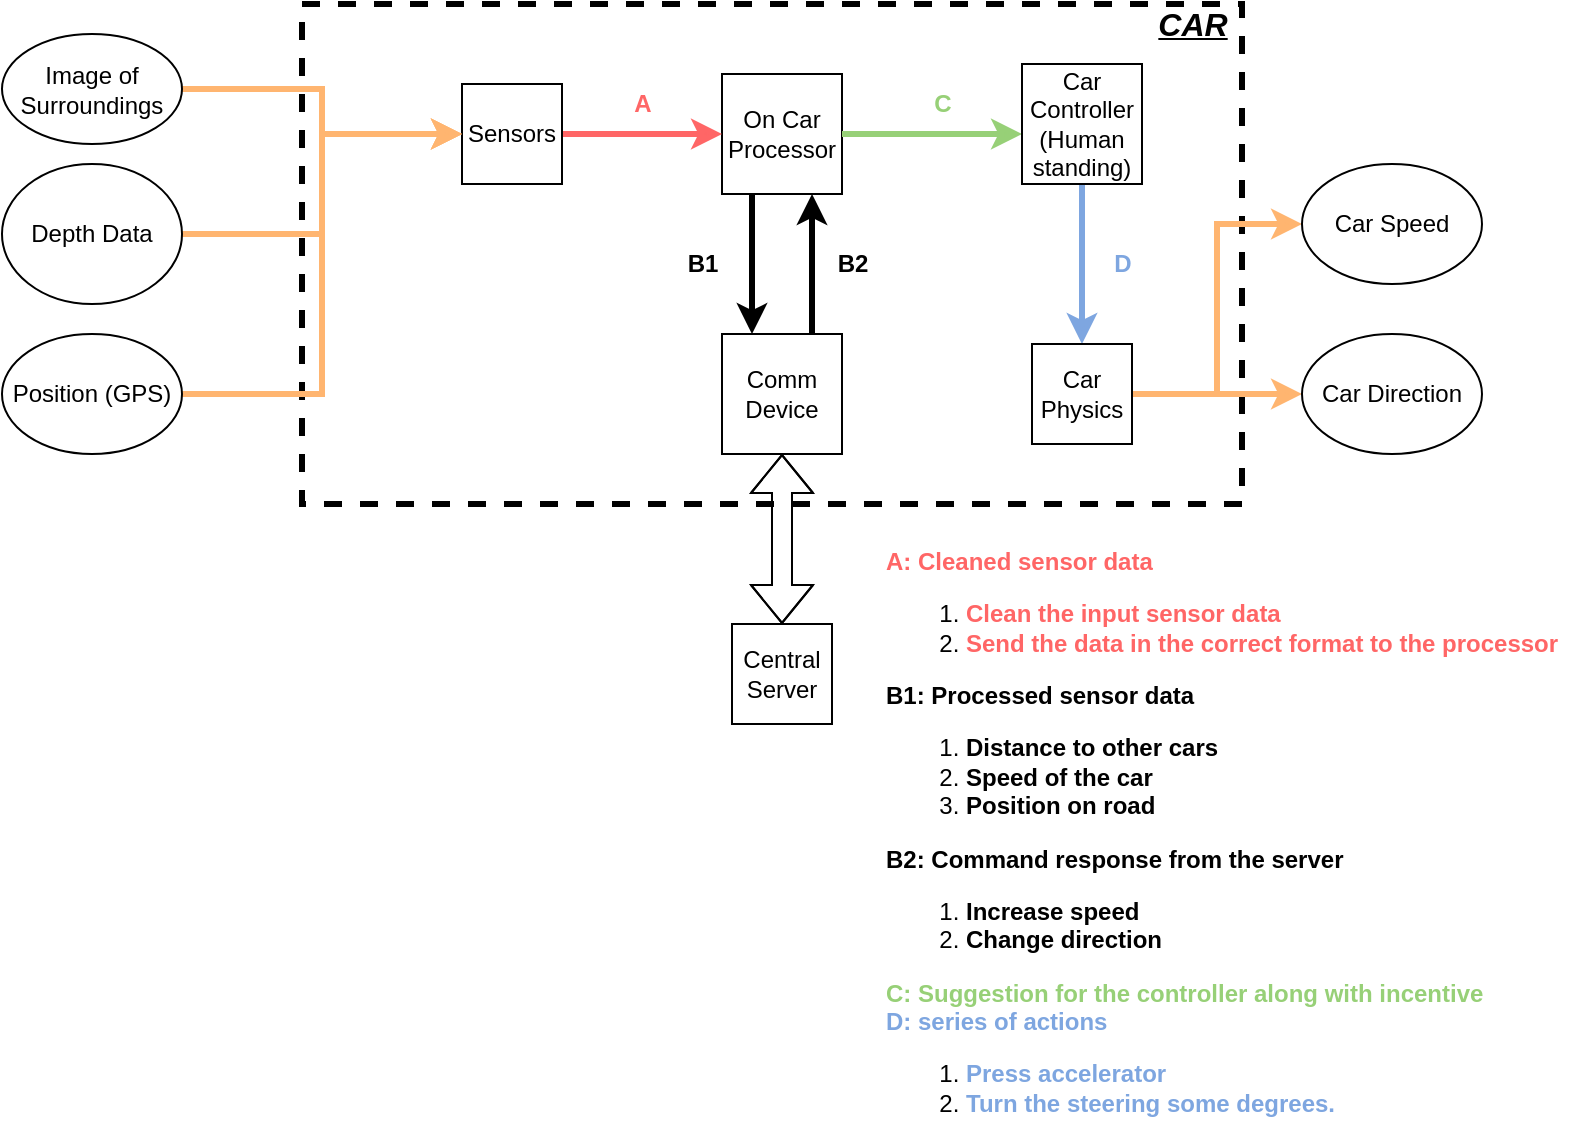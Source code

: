 <mxfile version="13.2.6" type="device"><diagram id="C5RBs43oDa-KdzZeNtuy" name="Page-1"><mxGraphModel dx="1483" dy="799" grid="1" gridSize="10" guides="1" tooltips="1" connect="1" arrows="1" fold="1" page="1" pageScale="1" pageWidth="827" pageHeight="1169" math="0" shadow="0"><root><mxCell id="WIyWlLk6GJQsqaUBKTNV-0"/><mxCell id="WIyWlLk6GJQsqaUBKTNV-1" parent="WIyWlLk6GJQsqaUBKTNV-0"/><mxCell id="HemBvBVDmh9YssUF0eec-15" value="" style="rounded=0;whiteSpace=wrap;html=1;dashed=1;fillColor=none;strokeWidth=3;" vertex="1" parent="WIyWlLk6GJQsqaUBKTNV-1"><mxGeometry x="169" y="20" width="470" height="250" as="geometry"/></mxCell><mxCell id="HemBvBVDmh9YssUF0eec-47" style="edgeStyle=orthogonalEdgeStyle;rounded=0;orthogonalLoop=1;jettySize=auto;html=1;exitX=0.25;exitY=1;exitDx=0;exitDy=0;entryX=0.25;entryY=0;entryDx=0;entryDy=0;startArrow=none;startFill=0;endArrow=classic;endFill=1;strokeColor=#000000;strokeWidth=3;" edge="1" parent="WIyWlLk6GJQsqaUBKTNV-1" source="HemBvBVDmh9YssUF0eec-0" target="HemBvBVDmh9YssUF0eec-5"><mxGeometry relative="1" as="geometry"/></mxCell><mxCell id="HemBvBVDmh9YssUF0eec-0" value="On Car Processor" style="whiteSpace=wrap;html=1;aspect=fixed;" vertex="1" parent="WIyWlLk6GJQsqaUBKTNV-1"><mxGeometry x="379" y="55" width="60" height="60" as="geometry"/></mxCell><mxCell id="HemBvBVDmh9YssUF0eec-4" style="edgeStyle=orthogonalEdgeStyle;rounded=0;orthogonalLoop=1;jettySize=auto;html=1;entryX=0;entryY=0.5;entryDx=0;entryDy=0;strokeColor=#FF6666;strokeWidth=3;" edge="1" parent="WIyWlLk6GJQsqaUBKTNV-1" source="HemBvBVDmh9YssUF0eec-3" target="HemBvBVDmh9YssUF0eec-0"><mxGeometry relative="1" as="geometry"/></mxCell><mxCell id="HemBvBVDmh9YssUF0eec-3" value="Sensors" style="whiteSpace=wrap;html=1;aspect=fixed;" vertex="1" parent="WIyWlLk6GJQsqaUBKTNV-1"><mxGeometry x="249" y="60" width="50" height="50" as="geometry"/></mxCell><mxCell id="HemBvBVDmh9YssUF0eec-13" style="edgeStyle=orthogonalEdgeStyle;rounded=0;orthogonalLoop=1;jettySize=auto;html=1;startArrow=block;startFill=0;endArrow=classic;endFill=1;shape=flexArrow;" edge="1" parent="WIyWlLk6GJQsqaUBKTNV-1" source="HemBvBVDmh9YssUF0eec-5"><mxGeometry relative="1" as="geometry"><mxPoint x="409" y="330" as="targetPoint"/></mxGeometry></mxCell><mxCell id="HemBvBVDmh9YssUF0eec-48" style="edgeStyle=orthogonalEdgeStyle;rounded=0;orthogonalLoop=1;jettySize=auto;html=1;exitX=0.75;exitY=0;exitDx=0;exitDy=0;entryX=0.75;entryY=1;entryDx=0;entryDy=0;startArrow=none;startFill=0;endArrow=classic;endFill=1;strokeColor=#000000;strokeWidth=3;" edge="1" parent="WIyWlLk6GJQsqaUBKTNV-1" source="HemBvBVDmh9YssUF0eec-5" target="HemBvBVDmh9YssUF0eec-0"><mxGeometry relative="1" as="geometry"/></mxCell><mxCell id="HemBvBVDmh9YssUF0eec-5" value="Comm Device" style="whiteSpace=wrap;html=1;aspect=fixed;" vertex="1" parent="WIyWlLk6GJQsqaUBKTNV-1"><mxGeometry x="379" y="185" width="60" height="60" as="geometry"/></mxCell><mxCell id="HemBvBVDmh9YssUF0eec-10" style="edgeStyle=orthogonalEdgeStyle;rounded=0;orthogonalLoop=1;jettySize=auto;html=1;entryX=1;entryY=0.5;entryDx=0;entryDy=0;startArrow=classic;startFill=1;endArrow=none;endFill=0;strokeWidth=3;strokeColor=#97D077;" edge="1" parent="WIyWlLk6GJQsqaUBKTNV-1" source="HemBvBVDmh9YssUF0eec-9" target="HemBvBVDmh9YssUF0eec-0"><mxGeometry relative="1" as="geometry"><Array as="points"><mxPoint x="524" y="85"/></Array></mxGeometry></mxCell><mxCell id="HemBvBVDmh9YssUF0eec-31" value="" style="edgeStyle=orthogonalEdgeStyle;rounded=0;orthogonalLoop=1;jettySize=auto;html=1;startArrow=none;startFill=0;endArrow=classic;endFill=1;strokeWidth=3;strokeColor=#7EA6E0;" edge="1" parent="WIyWlLk6GJQsqaUBKTNV-1" source="HemBvBVDmh9YssUF0eec-9" target="HemBvBVDmh9YssUF0eec-30"><mxGeometry relative="1" as="geometry"/></mxCell><mxCell id="HemBvBVDmh9YssUF0eec-9" value="&lt;div&gt;Car Controller&lt;/div&gt;&lt;div&gt;(Human standing)&lt;br&gt;&lt;/div&gt;" style="whiteSpace=wrap;html=1;aspect=fixed;" vertex="1" parent="WIyWlLk6GJQsqaUBKTNV-1"><mxGeometry x="529" y="50" width="60" height="60" as="geometry"/></mxCell><mxCell id="HemBvBVDmh9YssUF0eec-42" style="edgeStyle=orthogonalEdgeStyle;rounded=0;orthogonalLoop=1;jettySize=auto;html=1;entryX=0;entryY=0.5;entryDx=0;entryDy=0;startArrow=none;startFill=0;endArrow=classic;endFill=1;strokeColor=#FFB570;strokeWidth=3;" edge="1" parent="WIyWlLk6GJQsqaUBKTNV-1" source="HemBvBVDmh9YssUF0eec-30" target="HemBvBVDmh9YssUF0eec-41"><mxGeometry relative="1" as="geometry"/></mxCell><mxCell id="HemBvBVDmh9YssUF0eec-43" style="edgeStyle=orthogonalEdgeStyle;rounded=0;orthogonalLoop=1;jettySize=auto;html=1;entryX=0;entryY=0.5;entryDx=0;entryDy=0;startArrow=none;startFill=0;endArrow=classic;endFill=1;strokeColor=#FFB570;strokeWidth=3;" edge="1" parent="WIyWlLk6GJQsqaUBKTNV-1" source="HemBvBVDmh9YssUF0eec-30" target="HemBvBVDmh9YssUF0eec-40"><mxGeometry relative="1" as="geometry"/></mxCell><mxCell id="HemBvBVDmh9YssUF0eec-30" value="Car Physics" style="whiteSpace=wrap;html=1;aspect=fixed;" vertex="1" parent="WIyWlLk6GJQsqaUBKTNV-1"><mxGeometry x="534" y="190" width="50" height="50" as="geometry"/></mxCell><mxCell id="HemBvBVDmh9YssUF0eec-14" value="Central Server" style="whiteSpace=wrap;html=1;aspect=fixed;" vertex="1" parent="WIyWlLk6GJQsqaUBKTNV-1"><mxGeometry x="384" y="330" width="50" height="50" as="geometry"/></mxCell><mxCell id="HemBvBVDmh9YssUF0eec-27" style="edgeStyle=orthogonalEdgeStyle;rounded=0;orthogonalLoop=1;jettySize=auto;html=1;entryX=0;entryY=0.5;entryDx=0;entryDy=0;startArrow=none;startFill=0;endArrow=classic;endFill=1;strokeColor=#FFB570;strokeWidth=3;" edge="1" parent="WIyWlLk6GJQsqaUBKTNV-1" source="HemBvBVDmh9YssUF0eec-16" target="HemBvBVDmh9YssUF0eec-3"><mxGeometry relative="1" as="geometry"/></mxCell><mxCell id="HemBvBVDmh9YssUF0eec-16" value="Image of Surroundings" style="ellipse;whiteSpace=wrap;html=1;fillColor=#FFFFFF;strokeColor=#000000;" vertex="1" parent="WIyWlLk6GJQsqaUBKTNV-1"><mxGeometry x="19" y="35" width="90" height="55" as="geometry"/></mxCell><mxCell id="HemBvBVDmh9YssUF0eec-26" style="edgeStyle=orthogonalEdgeStyle;rounded=0;orthogonalLoop=1;jettySize=auto;html=1;entryX=0;entryY=0.5;entryDx=0;entryDy=0;startArrow=none;startFill=0;endArrow=classic;endFill=1;strokeColor=#FFB570;strokeWidth=3;" edge="1" parent="WIyWlLk6GJQsqaUBKTNV-1" source="HemBvBVDmh9YssUF0eec-17" target="HemBvBVDmh9YssUF0eec-3"><mxGeometry relative="1" as="geometry"/></mxCell><mxCell id="HemBvBVDmh9YssUF0eec-17" value="Depth Data" style="ellipse;whiteSpace=wrap;html=1;fillColor=#FFFFFF;strokeColor=#000000;" vertex="1" parent="WIyWlLk6GJQsqaUBKTNV-1"><mxGeometry x="19" y="100" width="90" height="70" as="geometry"/></mxCell><mxCell id="HemBvBVDmh9YssUF0eec-28" style="edgeStyle=orthogonalEdgeStyle;rounded=0;orthogonalLoop=1;jettySize=auto;html=1;entryX=0;entryY=0.5;entryDx=0;entryDy=0;startArrow=none;startFill=0;endArrow=classic;endFill=1;strokeColor=#FFB570;strokeWidth=3;" edge="1" parent="WIyWlLk6GJQsqaUBKTNV-1" source="HemBvBVDmh9YssUF0eec-18" target="HemBvBVDmh9YssUF0eec-3"><mxGeometry relative="1" as="geometry"/></mxCell><mxCell id="HemBvBVDmh9YssUF0eec-18" value="Position (GPS)" style="ellipse;whiteSpace=wrap;html=1;fillColor=#FFFFFF;strokeColor=#000000;" vertex="1" parent="WIyWlLk6GJQsqaUBKTNV-1"><mxGeometry x="19" y="185" width="90" height="60" as="geometry"/></mxCell><mxCell id="HemBvBVDmh9YssUF0eec-33" value="&lt;font color=&quot;#FF6666&quot;&gt;&lt;b&gt;A&lt;/b&gt;&lt;/font&gt;" style="text;html=1;align=center;verticalAlign=middle;resizable=0;points=[];autosize=1;" vertex="1" parent="WIyWlLk6GJQsqaUBKTNV-1"><mxGeometry x="329" y="60" width="20" height="20" as="geometry"/></mxCell><mxCell id="HemBvBVDmh9YssUF0eec-34" value="&lt;font color=&quot;#97D077&quot;&gt;&lt;b&gt;C&lt;/b&gt;&lt;/font&gt;" style="text;html=1;align=center;verticalAlign=middle;resizable=0;points=[];autosize=1;" vertex="1" parent="WIyWlLk6GJQsqaUBKTNV-1"><mxGeometry x="479" y="60" width="20" height="20" as="geometry"/></mxCell><mxCell id="HemBvBVDmh9YssUF0eec-35" value="&lt;font color=&quot;#7EA6E0&quot;&gt;&lt;b&gt;D&lt;/b&gt;&lt;/font&gt;" style="text;html=1;align=center;verticalAlign=middle;resizable=0;points=[];autosize=1;" vertex="1" parent="WIyWlLk6GJQsqaUBKTNV-1"><mxGeometry x="569" y="140" width="20" height="20" as="geometry"/></mxCell><mxCell id="HemBvBVDmh9YssUF0eec-36" value="&lt;b&gt;B1&lt;/b&gt;" style="text;html=1;align=center;verticalAlign=middle;resizable=0;points=[];autosize=1;" vertex="1" parent="WIyWlLk6GJQsqaUBKTNV-1"><mxGeometry x="354" y="140" width="30" height="20" as="geometry"/></mxCell><mxCell id="HemBvBVDmh9YssUF0eec-40" value="Car Speed" style="ellipse;whiteSpace=wrap;html=1;strokeColor=#000000;fillColor=#FFFFFF;" vertex="1" parent="WIyWlLk6GJQsqaUBKTNV-1"><mxGeometry x="669" y="100" width="90" height="60" as="geometry"/></mxCell><mxCell id="HemBvBVDmh9YssUF0eec-41" value="Car Direction" style="ellipse;whiteSpace=wrap;html=1;strokeColor=#000000;fillColor=#FFFFFF;" vertex="1" parent="WIyWlLk6GJQsqaUBKTNV-1"><mxGeometry x="669" y="185" width="90" height="60" as="geometry"/></mxCell><mxCell id="HemBvBVDmh9YssUF0eec-44" value="&lt;font size=&quot;1&quot;&gt;&lt;i&gt;&lt;u&gt;&lt;b style=&quot;font-size: 16px&quot;&gt;CAR&lt;/b&gt;&lt;/u&gt;&lt;/i&gt;&lt;/font&gt;" style="text;html=1;align=center;verticalAlign=middle;resizable=0;points=[];autosize=1;" vertex="1" parent="WIyWlLk6GJQsqaUBKTNV-1"><mxGeometry x="589" y="20" width="50" height="20" as="geometry"/></mxCell><mxCell id="HemBvBVDmh9YssUF0eec-49" value="&lt;b&gt;B2&lt;/b&gt;" style="text;html=1;align=center;verticalAlign=middle;resizable=0;points=[];autosize=1;" vertex="1" parent="WIyWlLk6GJQsqaUBKTNV-1"><mxGeometry x="429" y="140" width="30" height="20" as="geometry"/></mxCell><mxCell id="HemBvBVDmh9YssUF0eec-50" value="&lt;div align=&quot;left&quot;&gt;&lt;b&gt;&lt;font color=&quot;#FF6666&quot;&gt;A: Cleaned sensor data&lt;/font&gt;&lt;/b&gt;&lt;/div&gt;&lt;div align=&quot;left&quot;&gt;&lt;ol&gt;&lt;li&gt;&lt;b&gt;&lt;font color=&quot;#FF6666&quot;&gt;Clean the input sensor data&lt;/font&gt;&lt;/b&gt;&lt;/li&gt;&lt;li&gt;&lt;b&gt;&lt;font color=&quot;#FF6666&quot;&gt;Send the data in the correct format to the processor&lt;/font&gt;&lt;/b&gt;&lt;/li&gt;&lt;/ol&gt;&lt;div&gt;&lt;b&gt;B1: Processed sensor data&lt;/b&gt;&lt;/div&gt;&lt;div&gt;&lt;ol&gt;&lt;li&gt;&lt;b&gt;Distance to other cars&lt;/b&gt;&lt;/li&gt;&lt;li&gt;&lt;b&gt;Speed of the car&lt;/b&gt;&lt;/li&gt;&lt;li&gt;&lt;b&gt;Position on road&lt;/b&gt;&lt;/li&gt;&lt;/ol&gt;&lt;div&gt;&lt;b&gt;B2: Command response from the server&lt;/b&gt;&lt;/div&gt;&lt;div&gt;&lt;ol&gt;&lt;li&gt;&lt;b&gt;Increase speed&lt;/b&gt;&lt;/li&gt;&lt;li&gt;&lt;b&gt;Change direction&lt;br&gt;&lt;/b&gt;&lt;/li&gt;&lt;/ol&gt;&lt;/div&gt;&lt;div&gt;&lt;b&gt;&lt;font color=&quot;#97D077&quot;&gt;C: Suggestion for the controller along with incentive&lt;/font&gt;&lt;/b&gt;&lt;/div&gt;&lt;div&gt;&lt;b&gt;&lt;font color=&quot;#7EA6E0&quot;&gt;D: series of actions&lt;/font&gt;&lt;/b&gt;&lt;/div&gt;&lt;div&gt;&lt;ol&gt;&lt;li&gt;&lt;b&gt;&lt;font color=&quot;#7EA6E0&quot;&gt;Press accelerator&lt;/font&gt;&lt;/b&gt;&lt;/li&gt;&lt;li&gt;&lt;b&gt;&lt;font color=&quot;#7EA6E0&quot;&gt;Turn the steering some degrees.&lt;/font&gt;&lt;br&gt;&lt;/b&gt;&lt;/li&gt;&lt;/ol&gt;&lt;/div&gt;&lt;/div&gt;&lt;/div&gt;" style="text;html=1;align=left;verticalAlign=middle;resizable=0;points=[];autosize=1;" vertex="1" parent="WIyWlLk6GJQsqaUBKTNV-1"><mxGeometry x="459" y="290" width="350" height="300" as="geometry"/></mxCell></root></mxGraphModel></diagram></mxfile>